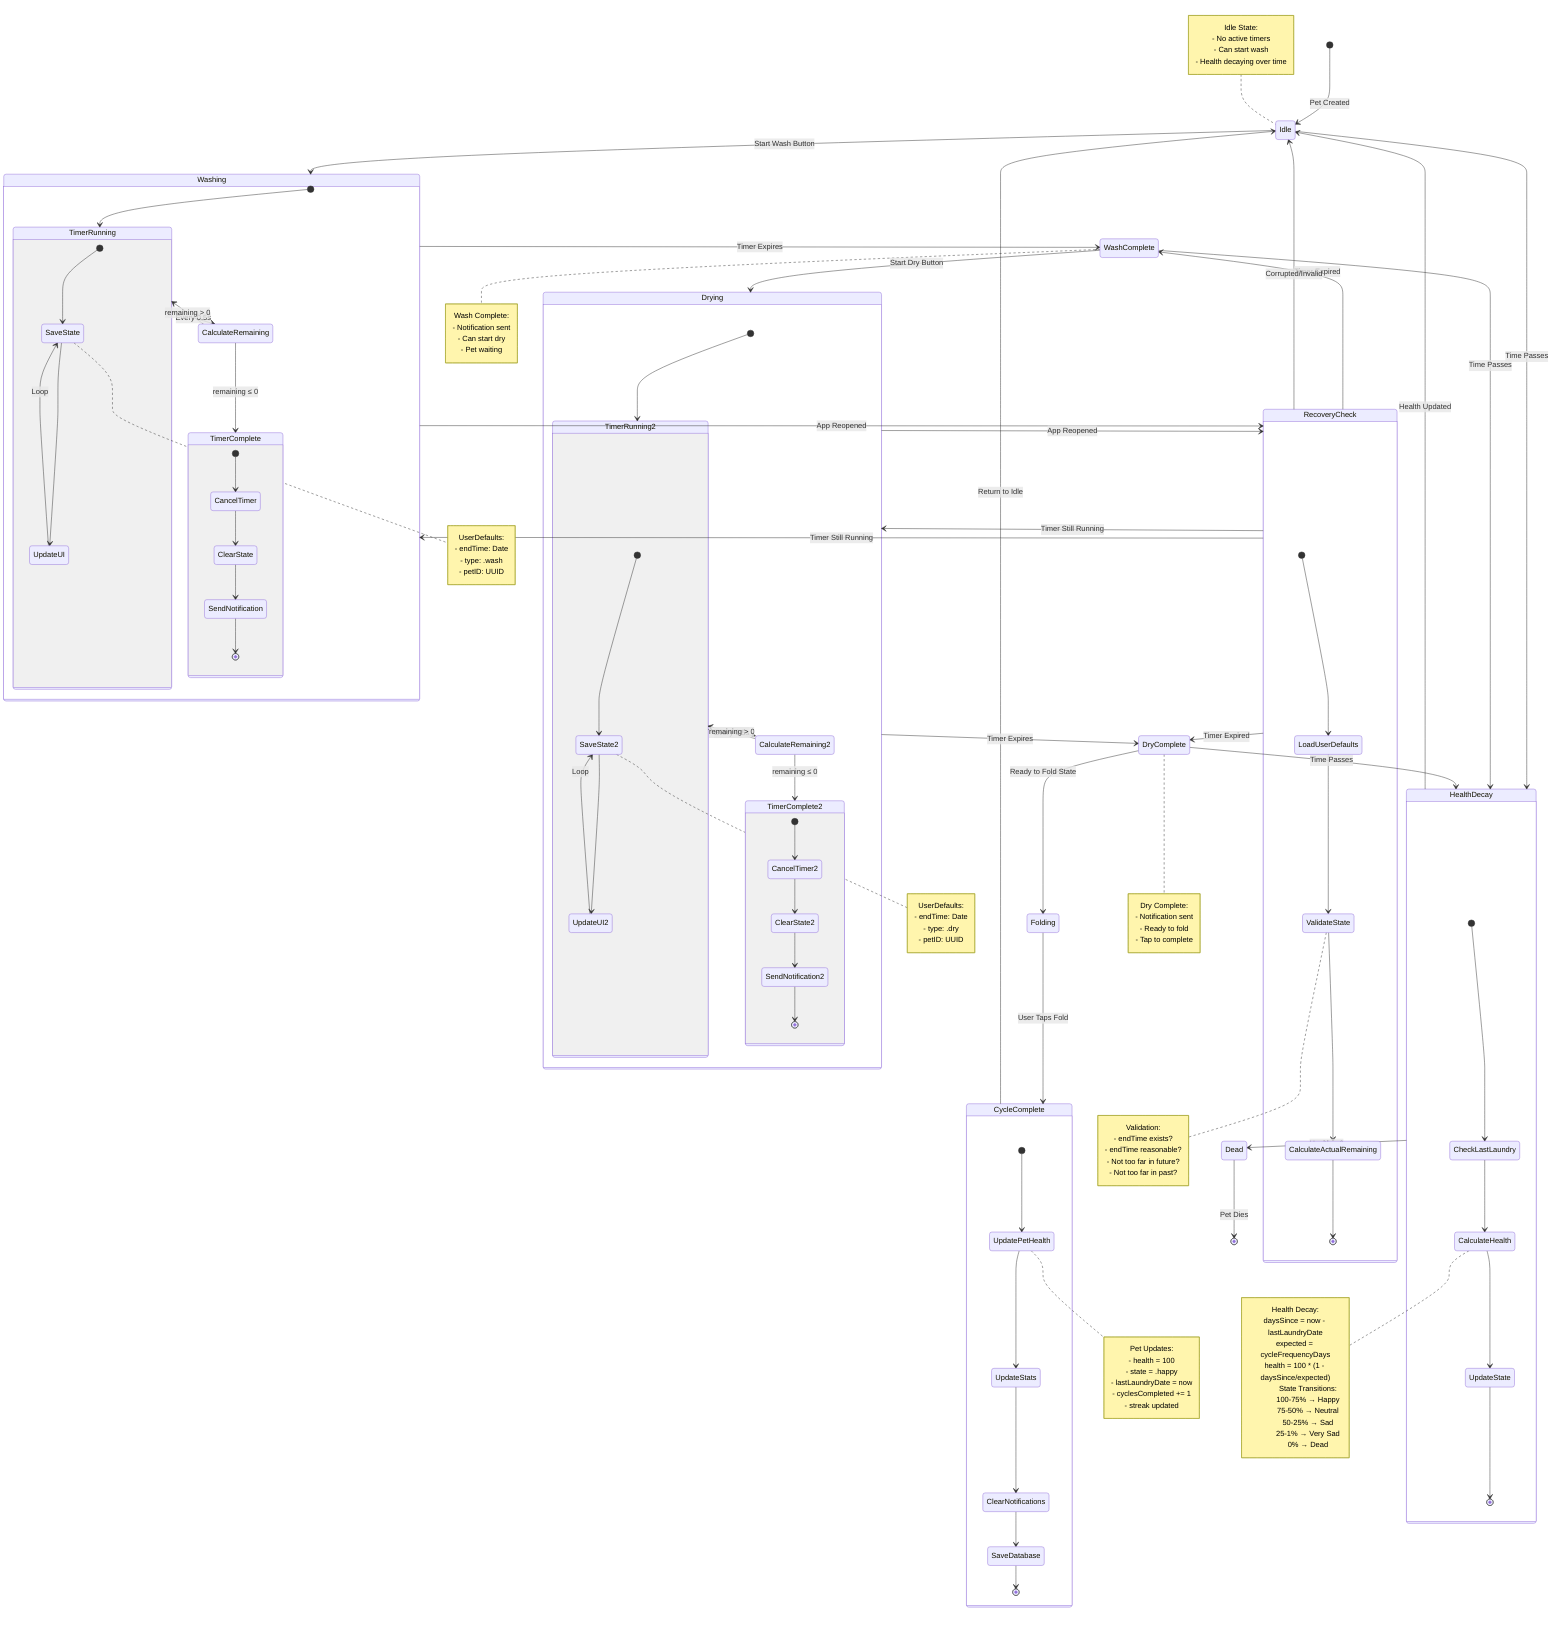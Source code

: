 stateDiagram-v2
    [*] --> Idle: Pet Created
    
    Idle --> Washing: Start Wash Button
    
    state Washing {
        [*] --> TimerRunning
        TimerRunning --> CalculateRemaining: Every 0.5s
        CalculateRemaining --> TimerRunning: remaining > 0
        CalculateRemaining --> TimerComplete: remaining ≤ 0
        
        state TimerRunning {
            [*] --> SaveState
            SaveState --> UpdateUI
            UpdateUI --> SaveState: Loop
            
            note right of SaveState
                UserDefaults:
                - endTime: Date
                - type: .wash
                - petID: UUID
            end note
        }
        
        state TimerComplete {
            [*] --> CancelTimer
            CancelTimer --> ClearState
            ClearState --> SendNotification
            SendNotification --> [*]
        }
    }
    
    Washing --> WashComplete: Timer Expires
    
    WashComplete --> Drying: Start Dry Button
    
    state Drying {
        [*] --> TimerRunning2
        TimerRunning2 --> CalculateRemaining2: Every 0.5s
        CalculateRemaining2 --> TimerRunning2: remaining > 0
        CalculateRemaining2 --> TimerComplete2: remaining ≤ 0
        
        state TimerRunning2 {
            [*] --> SaveState2
            SaveState2 --> UpdateUI2
            UpdateUI2 --> SaveState2: Loop
            
            note right of SaveState2
                UserDefaults:
                - endTime: Date
                - type: .dry
                - petID: UUID
            end note
        }
        
        state TimerComplete2 {
            [*] --> CancelTimer2
            CancelTimer2 --> ClearState2
            ClearState2 --> SendNotification2
            SendNotification2 --> [*]
        }
    }
    
    Drying --> DryComplete: Timer Expires
    
    DryComplete --> Folding: Ready to Fold State
    
    Folding --> CycleComplete: User Taps Fold
    
    state CycleComplete {
        [*] --> UpdatePetHealth
        UpdatePetHealth --> UpdateStats
        UpdateStats --> ClearNotifications
        ClearNotifications --> SaveDatabase
        SaveDatabase --> [*]
        
        note right of UpdatePetHealth
            Pet Updates:
            - health = 100
            - state = .happy
            - lastLaundryDate = now
            - cyclesCompleted += 1
            - streak updated
        end note
    }
    
    CycleComplete --> Idle: Return to Idle
    
    Washing --> RecoveryCheck: App Reopened
    Drying --> RecoveryCheck: App Reopened
    
    state RecoveryCheck {
        [*] --> LoadUserDefaults
        LoadUserDefaults --> ValidateState
        ValidateState --> CalculateActualRemaining
        CalculateActualRemaining --> [*]
        
        note right of ValidateState
            Validation:
            - endTime exists?
            - endTime reasonable?
            - Not too far in future?
            - Not too far in past?
        end note
    }
    
    RecoveryCheck --> Washing: Timer Still Running
    RecoveryCheck --> WashComplete: Timer Expired
    RecoveryCheck --> Drying: Timer Still Running
    RecoveryCheck --> DryComplete: Timer Expired
    RecoveryCheck --> Idle: Corrupted/Invalid
    
    Idle --> HealthDecay: Time Passes
    WashComplete --> HealthDecay: Time Passes
    DryComplete --> HealthDecay: Time Passes
    
    state HealthDecay {
        [*] --> CheckLastLaundry
        CheckLastLaundry --> CalculateHealth
        CalculateHealth --> UpdateState
        
        note right of CalculateHealth
            Health Decay:
            daysSince = now - lastLaundryDate
            expected = cycleFrequencyDays
            health = 100 * (1 - daysSince/expected)
            
            State Transitions:
            100-75% → Happy
            75-50% → Neutral
            50-25% → Sad
            25-1% → Very Sad
            0% → Dead
        end note
        
        UpdateState --> [*]
    }
    
    HealthDecay --> Idle: Health Updated
    HealthDecay --> Dead: Health = 0
    
    Dead --> [*]: Pet Dies
    
    note left of Idle
        Idle State:
        - No active timers
        - Can start wash
        - Health decaying over time
    end note
    
    note right of WashComplete
        Wash Complete:
        - Notification sent
        - Can start dry
        - Pet waiting
    end note
    
    note right of DryComplete
        Dry Complete:
        - Notification sent
        - Ready to fold
        - Tap to complete
    end note